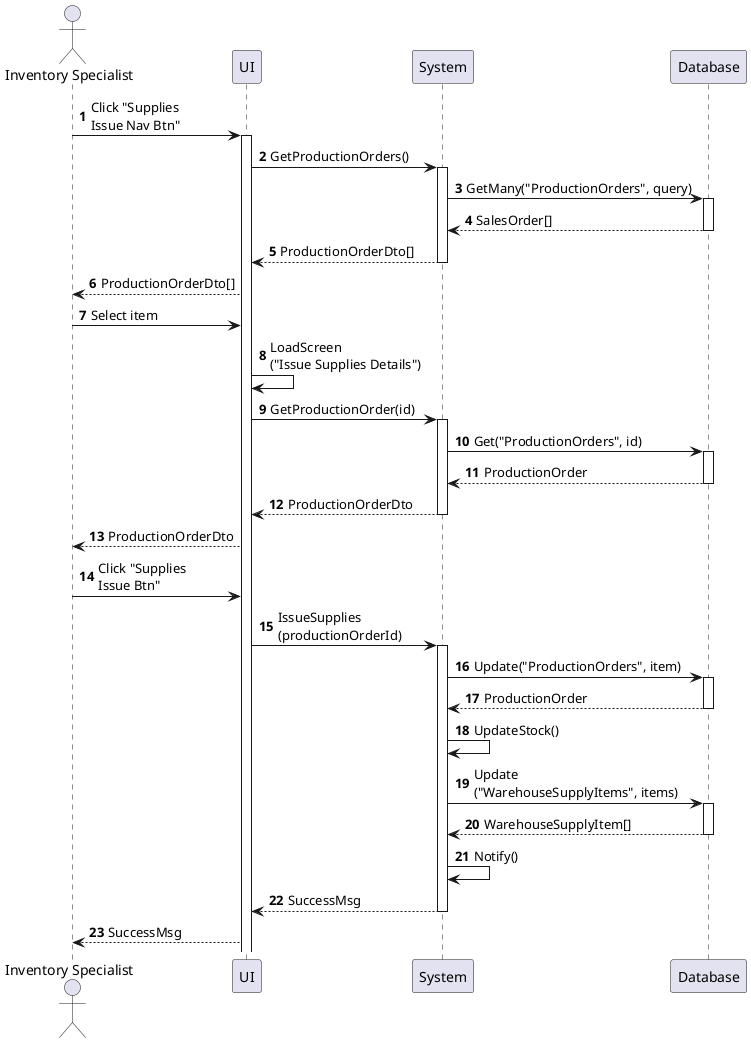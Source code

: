 @startuml inventory-supply-issue
autonumber

actor "Inventory Specialist" as a
participant UI as f
participant System as b
participant Database as d

a -> f : Click "Supplies\nIssue Nav Btn"
activate f
f -> b : GetProductionOrders()
activate b
b -> d : GetMany("ProductionOrders", query)
activate d
return SalesOrder[]
return ProductionOrderDto[]
f --> a : ProductionOrderDto[]
a -> f : Select item
f -> f : LoadScreen\n("Issue Supplies Details")
f -> b : GetProductionOrder(id)
activate b
b -> d : Get("ProductionOrders", id)
activate d
return ProductionOrder
return ProductionOrderDto
f --> a : ProductionOrderDto
a -> f : Click "Supplies\nIssue Btn"
f -> b : IssueSupplies\n(productionOrderId)
activate b
b -> d : Update("ProductionOrders", item)
activate d
return ProductionOrder
b -> b : UpdateStock()
b -> d : Update\n("WarehouseSupplyItems", items)
activate d
return WarehouseSupplyItem[]
b -> b : Notify()
return SuccessMsg
f --> a : SuccessMsg
@enduml